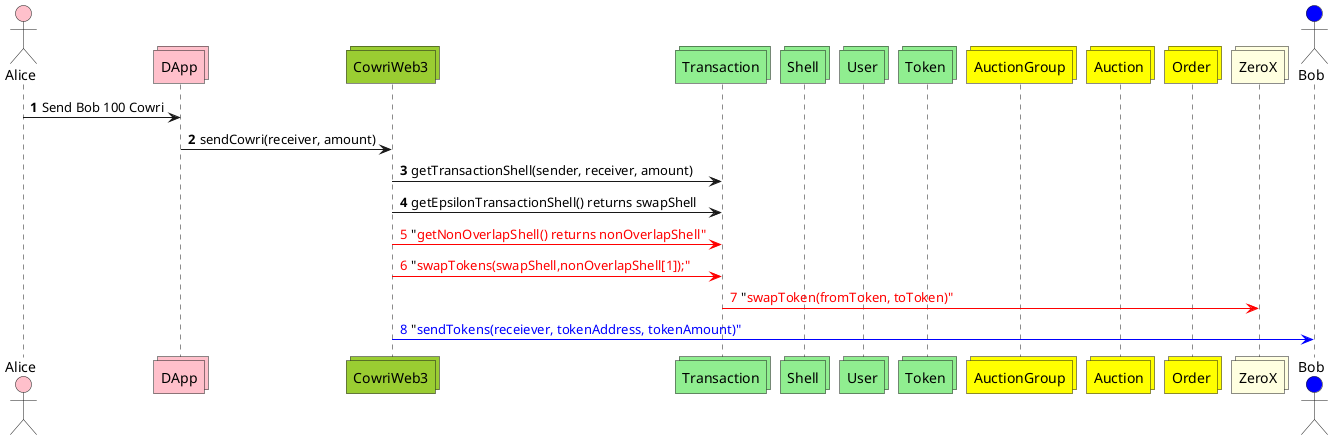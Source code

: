 @startuml
actor Alice #Pink
collections DApp #Pink
collections CowriWeb3 #YellowGreen
collections Transaction #LightGreen
collections Shell #LightGreen
collections User #LightGreen
collections Token #LightGreen
collections AuctionGroup #Yellow
collections Auction #Yellow
collections Order #Yellow
collections ZeroX #LightYellow
actor Bob #Blue

autonumber
Alice -> DApp: Send Bob 100 Cowri
DApp -> CowriWeb3: sendCowri(receiver, amount)
CowriWeb3 -> Transaction: getTransactionShell(sender, receiver, amount)
CowriWeb3 -> Transaction: getEpsilonTransactionShell() returns swapShell
autonumber resume "<font color=red>"
CowriWeb3 -[#red]> Transaction: "<font color=red>getNonOverlapShell() returns nonOverlapShell"
CowriWeb3 -[#red]> Transaction: "<font color=red>swapTokens(swapShell,nonOverlapShell[1]);"
Transaction -[#red]> ZeroX: "<font color=red>swapToken(fromToken, toToken)"
autonumber resume "<font color=Blue>"
CowriWeb3 -[#blue]> Bob: "<font color=Blue>sendTokens(receiever, tokenAddress, tokenAmount)"


@enduml